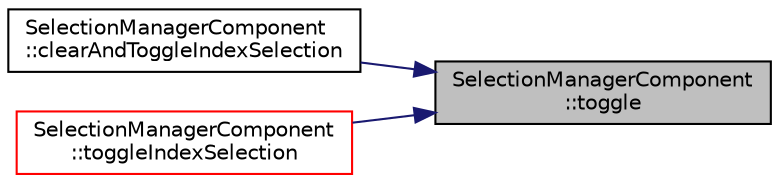 digraph "SelectionManagerComponent::toggle"
{
 // LATEX_PDF_SIZE
  edge [fontname="Helvetica",fontsize="10",labelfontname="Helvetica",labelfontsize="10"];
  node [fontname="Helvetica",fontsize="10",shape=record];
  rankdir="RL";
  Node1 [label="SelectionManagerComponent\l::toggle",height=0.2,width=0.4,color="black", fillcolor="grey75", style="filled", fontcolor="black",tooltip=" "];
  Node1 -> Node2 [dir="back",color="midnightblue",fontsize="10",style="solid",fontname="Helvetica"];
  Node2 [label="SelectionManagerComponent\l::clearAndToggleIndexSelection",height=0.2,width=0.4,color="black", fillcolor="white", style="filled",URL="$class_selection_manager_component.html#ad39791fcf2f87e59eac49322e1d38ee8",tooltip=" "];
  Node1 -> Node3 [dir="back",color="midnightblue",fontsize="10",style="solid",fontname="Helvetica"];
  Node3 [label="SelectionManagerComponent\l::toggleIndexSelection",height=0.2,width=0.4,color="red", fillcolor="white", style="filled",URL="$class_selection_manager_component.html#a848f97d82d9afcbe730ea3613f0c5d2d",tooltip=" "];
}
